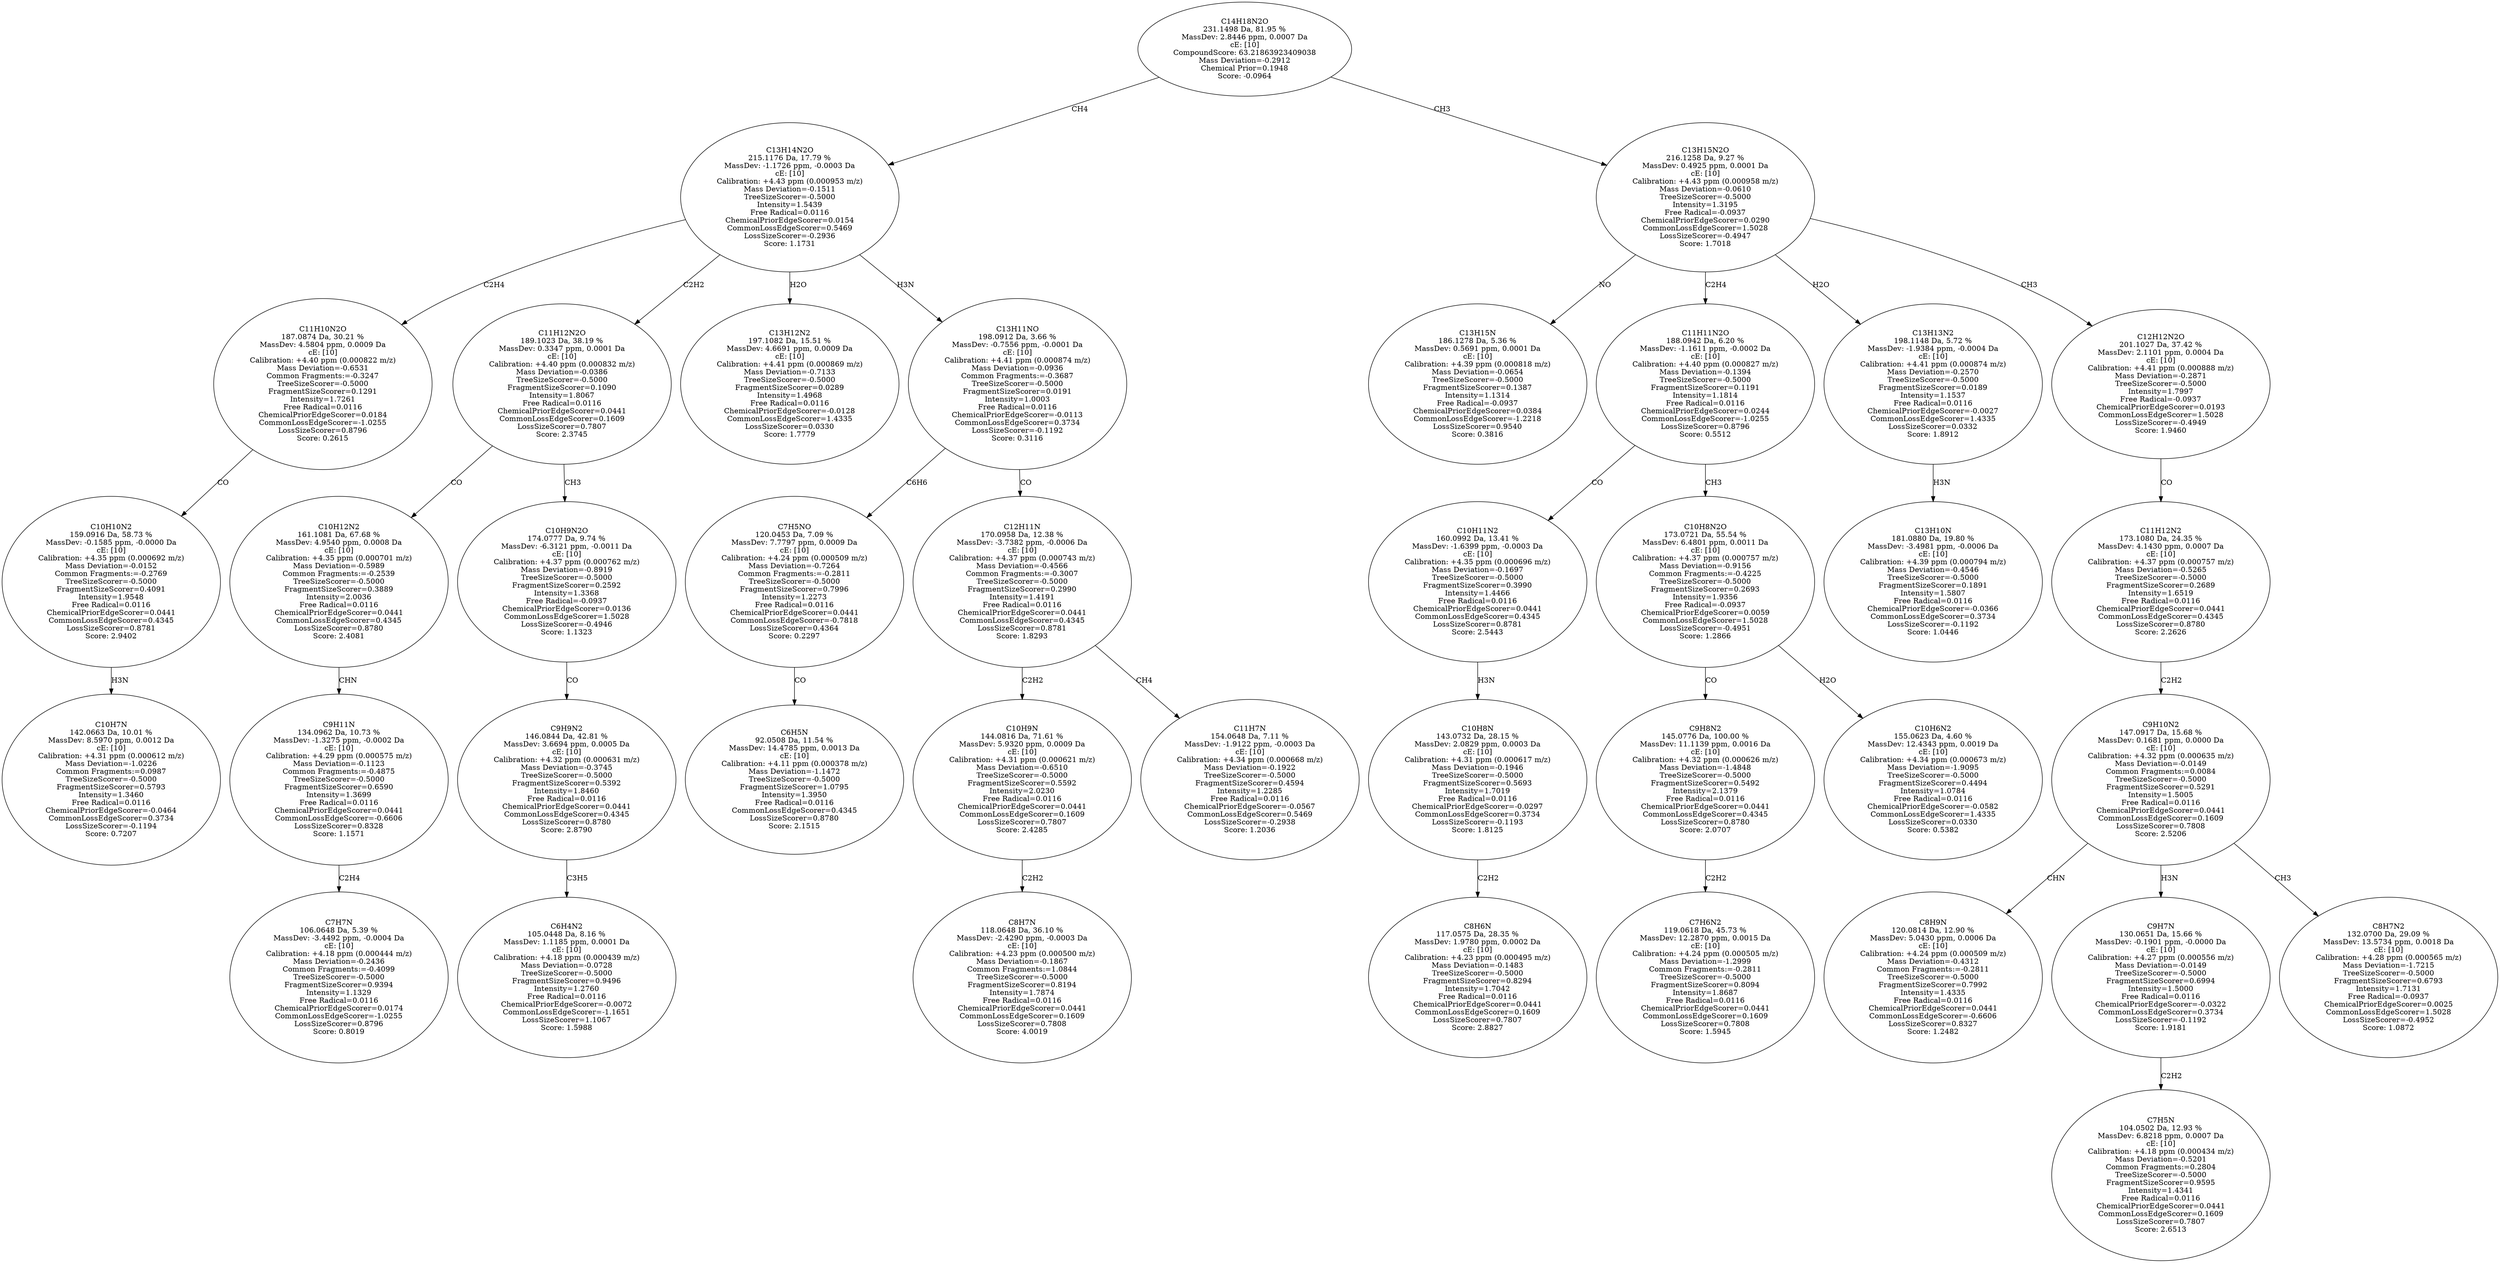 strict digraph {
v1 [label="C10H7N\n142.0663 Da, 10.01 %\nMassDev: 8.5970 ppm, 0.0012 Da\ncE: [10]\nCalibration: +4.31 ppm (0.000612 m/z)\nMass Deviation=-1.0226\nCommon Fragments:=0.0987\nTreeSizeScorer=-0.5000\nFragmentSizeScorer=0.5793\nIntensity=1.3460\nFree Radical=0.0116\nChemicalPriorEdgeScorer=-0.0464\nCommonLossEdgeScorer=0.3734\nLossSizeScorer=-0.1194\nScore: 0.7207"];
v2 [label="C10H10N2\n159.0916 Da, 58.73 %\nMassDev: -0.1585 ppm, -0.0000 Da\ncE: [10]\nCalibration: +4.35 ppm (0.000692 m/z)\nMass Deviation=-0.0152\nCommon Fragments:=-0.2769\nTreeSizeScorer=-0.5000\nFragmentSizeScorer=0.4091\nIntensity=1.9548\nFree Radical=0.0116\nChemicalPriorEdgeScorer=0.0441\nCommonLossEdgeScorer=0.4345\nLossSizeScorer=0.8781\nScore: 2.9402"];
v3 [label="C11H10N2O\n187.0874 Da, 30.21 %\nMassDev: 4.5804 ppm, 0.0009 Da\ncE: [10]\nCalibration: +4.40 ppm (0.000822 m/z)\nMass Deviation=-0.6531\nCommon Fragments:=-0.3247\nTreeSizeScorer=-0.5000\nFragmentSizeScorer=0.1291\nIntensity=1.7261\nFree Radical=0.0116\nChemicalPriorEdgeScorer=0.0184\nCommonLossEdgeScorer=-1.0255\nLossSizeScorer=0.8796\nScore: 0.2615"];
v4 [label="C7H7N\n106.0648 Da, 5.39 %\nMassDev: -3.4492 ppm, -0.0004 Da\ncE: [10]\nCalibration: +4.18 ppm (0.000444 m/z)\nMass Deviation=-0.2436\nCommon Fragments:=-0.4099\nTreeSizeScorer=-0.5000\nFragmentSizeScorer=0.9394\nIntensity=1.1329\nFree Radical=0.0116\nChemicalPriorEdgeScorer=0.0174\nCommonLossEdgeScorer=-1.0255\nLossSizeScorer=0.8796\nScore: 0.8019"];
v5 [label="C9H11N\n134.0962 Da, 10.73 %\nMassDev: -1.3275 ppm, -0.0002 Da\ncE: [10]\nCalibration: +4.29 ppm (0.000575 m/z)\nMass Deviation=-0.1123\nCommon Fragments:=-0.4875\nTreeSizeScorer=-0.5000\nFragmentSizeScorer=0.6590\nIntensity=1.3699\nFree Radical=0.0116\nChemicalPriorEdgeScorer=0.0441\nCommonLossEdgeScorer=-0.6606\nLossSizeScorer=0.8328\nScore: 1.1571"];
v6 [label="C10H12N2\n161.1081 Da, 67.68 %\nMassDev: 4.9540 ppm, 0.0008 Da\ncE: [10]\nCalibration: +4.35 ppm (0.000701 m/z)\nMass Deviation=-0.5989\nCommon Fragments:=-0.2539\nTreeSizeScorer=-0.5000\nFragmentSizeScorer=0.3889\nIntensity=2.0036\nFree Radical=0.0116\nChemicalPriorEdgeScorer=0.0441\nCommonLossEdgeScorer=0.4345\nLossSizeScorer=0.8780\nScore: 2.4081"];
v7 [label="C6H4N2\n105.0448 Da, 8.16 %\nMassDev: 1.1185 ppm, 0.0001 Da\ncE: [10]\nCalibration: +4.18 ppm (0.000439 m/z)\nMass Deviation=-0.0728\nTreeSizeScorer=-0.5000\nFragmentSizeScorer=0.9496\nIntensity=1.2760\nFree Radical=0.0116\nChemicalPriorEdgeScorer=-0.0072\nCommonLossEdgeScorer=-1.1651\nLossSizeScorer=1.1067\nScore: 1.5988"];
v8 [label="C9H9N2\n146.0844 Da, 42.81 %\nMassDev: 3.6694 ppm, 0.0005 Da\ncE: [10]\nCalibration: +4.32 ppm (0.000631 m/z)\nMass Deviation=-0.3745\nTreeSizeScorer=-0.5000\nFragmentSizeScorer=0.5392\nIntensity=1.8460\nFree Radical=0.0116\nChemicalPriorEdgeScorer=0.0441\nCommonLossEdgeScorer=0.4345\nLossSizeScorer=0.8780\nScore: 2.8790"];
v9 [label="C10H9N2O\n174.0777 Da, 9.74 %\nMassDev: -6.3121 ppm, -0.0011 Da\ncE: [10]\nCalibration: +4.37 ppm (0.000762 m/z)\nMass Deviation=-0.8919\nTreeSizeScorer=-0.5000\nFragmentSizeScorer=0.2592\nIntensity=1.3368\nFree Radical=-0.0937\nChemicalPriorEdgeScorer=0.0136\nCommonLossEdgeScorer=1.5028\nLossSizeScorer=-0.4946\nScore: 1.1323"];
v10 [label="C11H12N2O\n189.1023 Da, 38.19 %\nMassDev: 0.3347 ppm, 0.0001 Da\ncE: [10]\nCalibration: +4.40 ppm (0.000832 m/z)\nMass Deviation=-0.0386\nTreeSizeScorer=-0.5000\nFragmentSizeScorer=0.1090\nIntensity=1.8067\nFree Radical=0.0116\nChemicalPriorEdgeScorer=0.0441\nCommonLossEdgeScorer=0.1609\nLossSizeScorer=0.7807\nScore: 2.3745"];
v11 [label="C13H12N2\n197.1082 Da, 15.51 %\nMassDev: 4.6691 ppm, 0.0009 Da\ncE: [10]\nCalibration: +4.41 ppm (0.000869 m/z)\nMass Deviation=-0.7133\nTreeSizeScorer=-0.5000\nFragmentSizeScorer=0.0289\nIntensity=1.4968\nFree Radical=0.0116\nChemicalPriorEdgeScorer=-0.0128\nCommonLossEdgeScorer=1.4335\nLossSizeScorer=0.0330\nScore: 1.7779"];
v12 [label="C6H5N\n92.0508 Da, 11.54 %\nMassDev: 14.4785 ppm, 0.0013 Da\ncE: [10]\nCalibration: +4.11 ppm (0.000378 m/z)\nMass Deviation=-1.1472\nTreeSizeScorer=-0.5000\nFragmentSizeScorer=1.0795\nIntensity=1.3950\nFree Radical=0.0116\nCommonLossEdgeScorer=0.4345\nLossSizeScorer=0.8780\nScore: 2.1515"];
v13 [label="C7H5NO\n120.0453 Da, 7.09 %\nMassDev: 7.7797 ppm, 0.0009 Da\ncE: [10]\nCalibration: +4.24 ppm (0.000509 m/z)\nMass Deviation=-0.7264\nCommon Fragments:=-0.2811\nTreeSizeScorer=-0.5000\nFragmentSizeScorer=0.7996\nIntensity=1.2273\nFree Radical=0.0116\nChemicalPriorEdgeScorer=0.0441\nCommonLossEdgeScorer=-0.7818\nLossSizeScorer=0.4364\nScore: 0.2297"];
v14 [label="C8H7N\n118.0648 Da, 36.10 %\nMassDev: -2.4290 ppm, -0.0003 Da\ncE: [10]\nCalibration: +4.23 ppm (0.000500 m/z)\nMass Deviation=-0.1867\nCommon Fragments:=1.0844\nTreeSizeScorer=-0.5000\nFragmentSizeScorer=0.8194\nIntensity=1.7874\nFree Radical=0.0116\nChemicalPriorEdgeScorer=0.0441\nCommonLossEdgeScorer=0.1609\nLossSizeScorer=0.7808\nScore: 4.0019"];
v15 [label="C10H9N\n144.0816 Da, 71.61 %\nMassDev: 5.9320 ppm, 0.0009 Da\ncE: [10]\nCalibration: +4.31 ppm (0.000621 m/z)\nMass Deviation=-0.6510\nTreeSizeScorer=-0.5000\nFragmentSizeScorer=0.5592\nIntensity=2.0230\nFree Radical=0.0116\nChemicalPriorEdgeScorer=0.0441\nCommonLossEdgeScorer=0.1609\nLossSizeScorer=0.7807\nScore: 2.4285"];
v16 [label="C11H7N\n154.0648 Da, 7.11 %\nMassDev: -1.9122 ppm, -0.0003 Da\ncE: [10]\nCalibration: +4.34 ppm (0.000668 m/z)\nMass Deviation=-0.1922\nTreeSizeScorer=-0.5000\nFragmentSizeScorer=0.4594\nIntensity=1.2285\nFree Radical=0.0116\nChemicalPriorEdgeScorer=-0.0567\nCommonLossEdgeScorer=0.5469\nLossSizeScorer=-0.2938\nScore: 1.2036"];
v17 [label="C12H11N\n170.0958 Da, 12.38 %\nMassDev: -3.7382 ppm, -0.0006 Da\ncE: [10]\nCalibration: +4.37 ppm (0.000743 m/z)\nMass Deviation=-0.4566\nCommon Fragments:=-0.3007\nTreeSizeScorer=-0.5000\nFragmentSizeScorer=0.2990\nIntensity=1.4191\nFree Radical=0.0116\nChemicalPriorEdgeScorer=0.0441\nCommonLossEdgeScorer=0.4345\nLossSizeScorer=0.8781\nScore: 1.8293"];
v18 [label="C13H11NO\n198.0912 Da, 3.66 %\nMassDev: -0.7556 ppm, -0.0001 Da\ncE: [10]\nCalibration: +4.41 ppm (0.000874 m/z)\nMass Deviation=-0.0936\nCommon Fragments:=-0.3687\nTreeSizeScorer=-0.5000\nFragmentSizeScorer=0.0191\nIntensity=1.0003\nFree Radical=0.0116\nChemicalPriorEdgeScorer=-0.0113\nCommonLossEdgeScorer=0.3734\nLossSizeScorer=-0.1192\nScore: 0.3116"];
v19 [label="C13H14N2O\n215.1176 Da, 17.79 %\nMassDev: -1.1726 ppm, -0.0003 Da\ncE: [10]\nCalibration: +4.43 ppm (0.000953 m/z)\nMass Deviation=-0.1511\nTreeSizeScorer=-0.5000\nIntensity=1.5439\nFree Radical=0.0116\nChemicalPriorEdgeScorer=0.0154\nCommonLossEdgeScorer=0.5469\nLossSizeScorer=-0.2936\nScore: 1.1731"];
v20 [label="C13H15N\n186.1278 Da, 5.36 %\nMassDev: 0.5691 ppm, 0.0001 Da\ncE: [10]\nCalibration: +4.39 ppm (0.000818 m/z)\nMass Deviation=-0.0654\nTreeSizeScorer=-0.5000\nFragmentSizeScorer=0.1387\nIntensity=1.1314\nFree Radical=-0.0937\nChemicalPriorEdgeScorer=0.0384\nCommonLossEdgeScorer=-1.2218\nLossSizeScorer=0.9540\nScore: 0.3816"];
v21 [label="C8H6N\n117.0575 Da, 28.35 %\nMassDev: 1.9780 ppm, 0.0002 Da\ncE: [10]\nCalibration: +4.23 ppm (0.000495 m/z)\nMass Deviation=-0.1483\nTreeSizeScorer=-0.5000\nFragmentSizeScorer=0.8294\nIntensity=1.7042\nFree Radical=0.0116\nChemicalPriorEdgeScorer=0.0441\nCommonLossEdgeScorer=0.1609\nLossSizeScorer=0.7807\nScore: 2.8827"];
v22 [label="C10H8N\n143.0732 Da, 28.15 %\nMassDev: 2.0829 ppm, 0.0003 Da\ncE: [10]\nCalibration: +4.31 ppm (0.000617 m/z)\nMass Deviation=-0.1946\nTreeSizeScorer=-0.5000\nFragmentSizeScorer=0.5693\nIntensity=1.7019\nFree Radical=0.0116\nChemicalPriorEdgeScorer=-0.0297\nCommonLossEdgeScorer=0.3734\nLossSizeScorer=-0.1193\nScore: 1.8125"];
v23 [label="C10H11N2\n160.0992 Da, 13.41 %\nMassDev: -1.6399 ppm, -0.0003 Da\ncE: [10]\nCalibration: +4.35 ppm (0.000696 m/z)\nMass Deviation=-0.1697\nTreeSizeScorer=-0.5000\nFragmentSizeScorer=0.3990\nIntensity=1.4466\nFree Radical=0.0116\nChemicalPriorEdgeScorer=0.0441\nCommonLossEdgeScorer=0.4345\nLossSizeScorer=0.8781\nScore: 2.5443"];
v24 [label="C7H6N2\n119.0618 Da, 45.73 %\nMassDev: 12.2870 ppm, 0.0015 Da\ncE: [10]\nCalibration: +4.24 ppm (0.000505 m/z)\nMass Deviation=-1.2999\nCommon Fragments:=-0.2811\nTreeSizeScorer=-0.5000\nFragmentSizeScorer=0.8094\nIntensity=1.8687\nFree Radical=0.0116\nChemicalPriorEdgeScorer=0.0441\nCommonLossEdgeScorer=0.1609\nLossSizeScorer=0.7808\nScore: 1.5945"];
v25 [label="C9H8N2\n145.0776 Da, 100.00 %\nMassDev: 11.1139 ppm, 0.0016 Da\ncE: [10]\nCalibration: +4.32 ppm (0.000626 m/z)\nMass Deviation=-1.4848\nTreeSizeScorer=-0.5000\nFragmentSizeScorer=0.5492\nIntensity=2.1379\nFree Radical=0.0116\nChemicalPriorEdgeScorer=0.0441\nCommonLossEdgeScorer=0.4345\nLossSizeScorer=0.8780\nScore: 2.0707"];
v26 [label="C10H6N2\n155.0623 Da, 4.60 %\nMassDev: 12.4343 ppm, 0.0019 Da\ncE: [10]\nCalibration: +4.34 ppm (0.000673 m/z)\nMass Deviation=-1.9095\nTreeSizeScorer=-0.5000\nFragmentSizeScorer=0.4494\nIntensity=1.0784\nFree Radical=0.0116\nChemicalPriorEdgeScorer=-0.0582\nCommonLossEdgeScorer=1.4335\nLossSizeScorer=0.0330\nScore: 0.5382"];
v27 [label="C10H8N2O\n173.0721 Da, 55.54 %\nMassDev: 6.4801 ppm, 0.0011 Da\ncE: [10]\nCalibration: +4.37 ppm (0.000757 m/z)\nMass Deviation=-0.9156\nCommon Fragments:=-0.4225\nTreeSizeScorer=-0.5000\nFragmentSizeScorer=0.2693\nIntensity=1.9356\nFree Radical=-0.0937\nChemicalPriorEdgeScorer=0.0059\nCommonLossEdgeScorer=1.5028\nLossSizeScorer=-0.4951\nScore: 1.2866"];
v28 [label="C11H11N2O\n188.0942 Da, 6.20 %\nMassDev: -1.1611 ppm, -0.0002 Da\ncE: [10]\nCalibration: +4.40 ppm (0.000827 m/z)\nMass Deviation=-0.1394\nTreeSizeScorer=-0.5000\nFragmentSizeScorer=0.1191\nIntensity=1.1814\nFree Radical=0.0116\nChemicalPriorEdgeScorer=0.0244\nCommonLossEdgeScorer=-1.0255\nLossSizeScorer=0.8796\nScore: 0.5512"];
v29 [label="C13H10N\n181.0880 Da, 19.80 %\nMassDev: -3.4981 ppm, -0.0006 Da\ncE: [10]\nCalibration: +4.39 ppm (0.000794 m/z)\nMass Deviation=-0.4546\nTreeSizeScorer=-0.5000\nFragmentSizeScorer=0.1891\nIntensity=1.5807\nFree Radical=0.0116\nChemicalPriorEdgeScorer=-0.0366\nCommonLossEdgeScorer=0.3734\nLossSizeScorer=-0.1192\nScore: 1.0446"];
v30 [label="C13H13N2\n198.1148 Da, 5.72 %\nMassDev: -1.9384 ppm, -0.0004 Da\ncE: [10]\nCalibration: +4.41 ppm (0.000874 m/z)\nMass Deviation=-0.2570\nTreeSizeScorer=-0.5000\nFragmentSizeScorer=0.0189\nIntensity=1.1537\nFree Radical=0.0116\nChemicalPriorEdgeScorer=-0.0027\nCommonLossEdgeScorer=1.4335\nLossSizeScorer=0.0332\nScore: 1.8912"];
v31 [label="C8H9N\n120.0814 Da, 12.90 %\nMassDev: 5.0430 ppm, 0.0006 Da\ncE: [10]\nCalibration: +4.24 ppm (0.000509 m/z)\nMass Deviation=-0.4312\nCommon Fragments:=-0.2811\nTreeSizeScorer=-0.5000\nFragmentSizeScorer=0.7992\nIntensity=1.4335\nFree Radical=0.0116\nChemicalPriorEdgeScorer=0.0441\nCommonLossEdgeScorer=-0.6606\nLossSizeScorer=0.8327\nScore: 1.2482"];
v32 [label="C7H5N\n104.0502 Da, 12.93 %\nMassDev: 6.8218 ppm, 0.0007 Da\ncE: [10]\nCalibration: +4.18 ppm (0.000434 m/z)\nMass Deviation=-0.5201\nCommon Fragments:=0.2804\nTreeSizeScorer=-0.5000\nFragmentSizeScorer=0.9595\nIntensity=1.4341\nFree Radical=0.0116\nChemicalPriorEdgeScorer=0.0441\nCommonLossEdgeScorer=0.1609\nLossSizeScorer=0.7807\nScore: 2.6513"];
v33 [label="C9H7N\n130.0651 Da, 15.66 %\nMassDev: -0.1901 ppm, -0.0000 Da\ncE: [10]\nCalibration: +4.27 ppm (0.000556 m/z)\nMass Deviation=-0.0149\nTreeSizeScorer=-0.5000\nFragmentSizeScorer=0.6994\nIntensity=1.5000\nFree Radical=0.0116\nChemicalPriorEdgeScorer=-0.0322\nCommonLossEdgeScorer=0.3734\nLossSizeScorer=-0.1192\nScore: 1.9181"];
v34 [label="C8H7N2\n132.0700 Da, 29.09 %\nMassDev: 13.5734 ppm, 0.0018 Da\ncE: [10]\nCalibration: +4.28 ppm (0.000565 m/z)\nMass Deviation=-1.7215\nTreeSizeScorer=-0.5000\nFragmentSizeScorer=0.6793\nIntensity=1.7131\nFree Radical=-0.0937\nChemicalPriorEdgeScorer=0.0025\nCommonLossEdgeScorer=1.5028\nLossSizeScorer=-0.4952\nScore: 1.0872"];
v35 [label="C9H10N2\n147.0917 Da, 15.68 %\nMassDev: 0.1681 ppm, 0.0000 Da\ncE: [10]\nCalibration: +4.32 ppm (0.000635 m/z)\nMass Deviation=-0.0149\nCommon Fragments:=0.0084\nTreeSizeScorer=-0.5000\nFragmentSizeScorer=0.5291\nIntensity=1.5005\nFree Radical=0.0116\nChemicalPriorEdgeScorer=0.0441\nCommonLossEdgeScorer=0.1609\nLossSizeScorer=0.7808\nScore: 2.5206"];
v36 [label="C11H12N2\n173.1080 Da, 24.35 %\nMassDev: 4.1430 ppm, 0.0007 Da\ncE: [10]\nCalibration: +4.37 ppm (0.000757 m/z)\nMass Deviation=-0.5265\nTreeSizeScorer=-0.5000\nFragmentSizeScorer=0.2689\nIntensity=1.6519\nFree Radical=0.0116\nChemicalPriorEdgeScorer=0.0441\nCommonLossEdgeScorer=0.4345\nLossSizeScorer=0.8780\nScore: 2.2626"];
v37 [label="C12H12N2O\n201.1027 Da, 37.42 %\nMassDev: 2.1101 ppm, 0.0004 Da\ncE: [10]\nCalibration: +4.41 ppm (0.000888 m/z)\nMass Deviation=-0.2871\nTreeSizeScorer=-0.5000\nIntensity=1.7997\nFree Radical=-0.0937\nChemicalPriorEdgeScorer=0.0193\nCommonLossEdgeScorer=1.5028\nLossSizeScorer=-0.4949\nScore: 1.9460"];
v38 [label="C13H15N2O\n216.1258 Da, 9.27 %\nMassDev: 0.4925 ppm, 0.0001 Da\ncE: [10]\nCalibration: +4.43 ppm (0.000958 m/z)\nMass Deviation=-0.0610\nTreeSizeScorer=-0.5000\nIntensity=1.3195\nFree Radical=-0.0937\nChemicalPriorEdgeScorer=0.0290\nCommonLossEdgeScorer=1.5028\nLossSizeScorer=-0.4947\nScore: 1.7018"];
v39 [label="C14H18N2O\n231.1498 Da, 81.95 %\nMassDev: 2.8446 ppm, 0.0007 Da\ncE: [10]\nCompoundScore: 63.21863923409038\nMass Deviation=-0.2912\nChemical Prior=0.1948\nScore: -0.0964"];
v2 -> v1 [label="H3N"];
v3 -> v2 [label="CO"];
v19 -> v3 [label="C2H4"];
v5 -> v4 [label="C2H4"];
v6 -> v5 [label="CHN"];
v10 -> v6 [label="CO"];
v8 -> v7 [label="C3H5"];
v9 -> v8 [label="CO"];
v10 -> v9 [label="CH3"];
v19 -> v10 [label="C2H2"];
v19 -> v11 [label="H2O"];
v13 -> v12 [label="CO"];
v18 -> v13 [label="C6H6"];
v15 -> v14 [label="C2H2"];
v17 -> v15 [label="C2H2"];
v17 -> v16 [label="CH4"];
v18 -> v17 [label="CO"];
v19 -> v18 [label="H3N"];
v39 -> v19 [label="CH4"];
v38 -> v20 [label="NO"];
v22 -> v21 [label="C2H2"];
v23 -> v22 [label="H3N"];
v28 -> v23 [label="CO"];
v25 -> v24 [label="C2H2"];
v27 -> v25 [label="CO"];
v27 -> v26 [label="H2O"];
v28 -> v27 [label="CH3"];
v38 -> v28 [label="C2H4"];
v30 -> v29 [label="H3N"];
v38 -> v30 [label="H2O"];
v35 -> v31 [label="CHN"];
v33 -> v32 [label="C2H2"];
v35 -> v33 [label="H3N"];
v35 -> v34 [label="CH3"];
v36 -> v35 [label="C2H2"];
v37 -> v36 [label="CO"];
v38 -> v37 [label="CH3"];
v39 -> v38 [label="CH3"];
}
